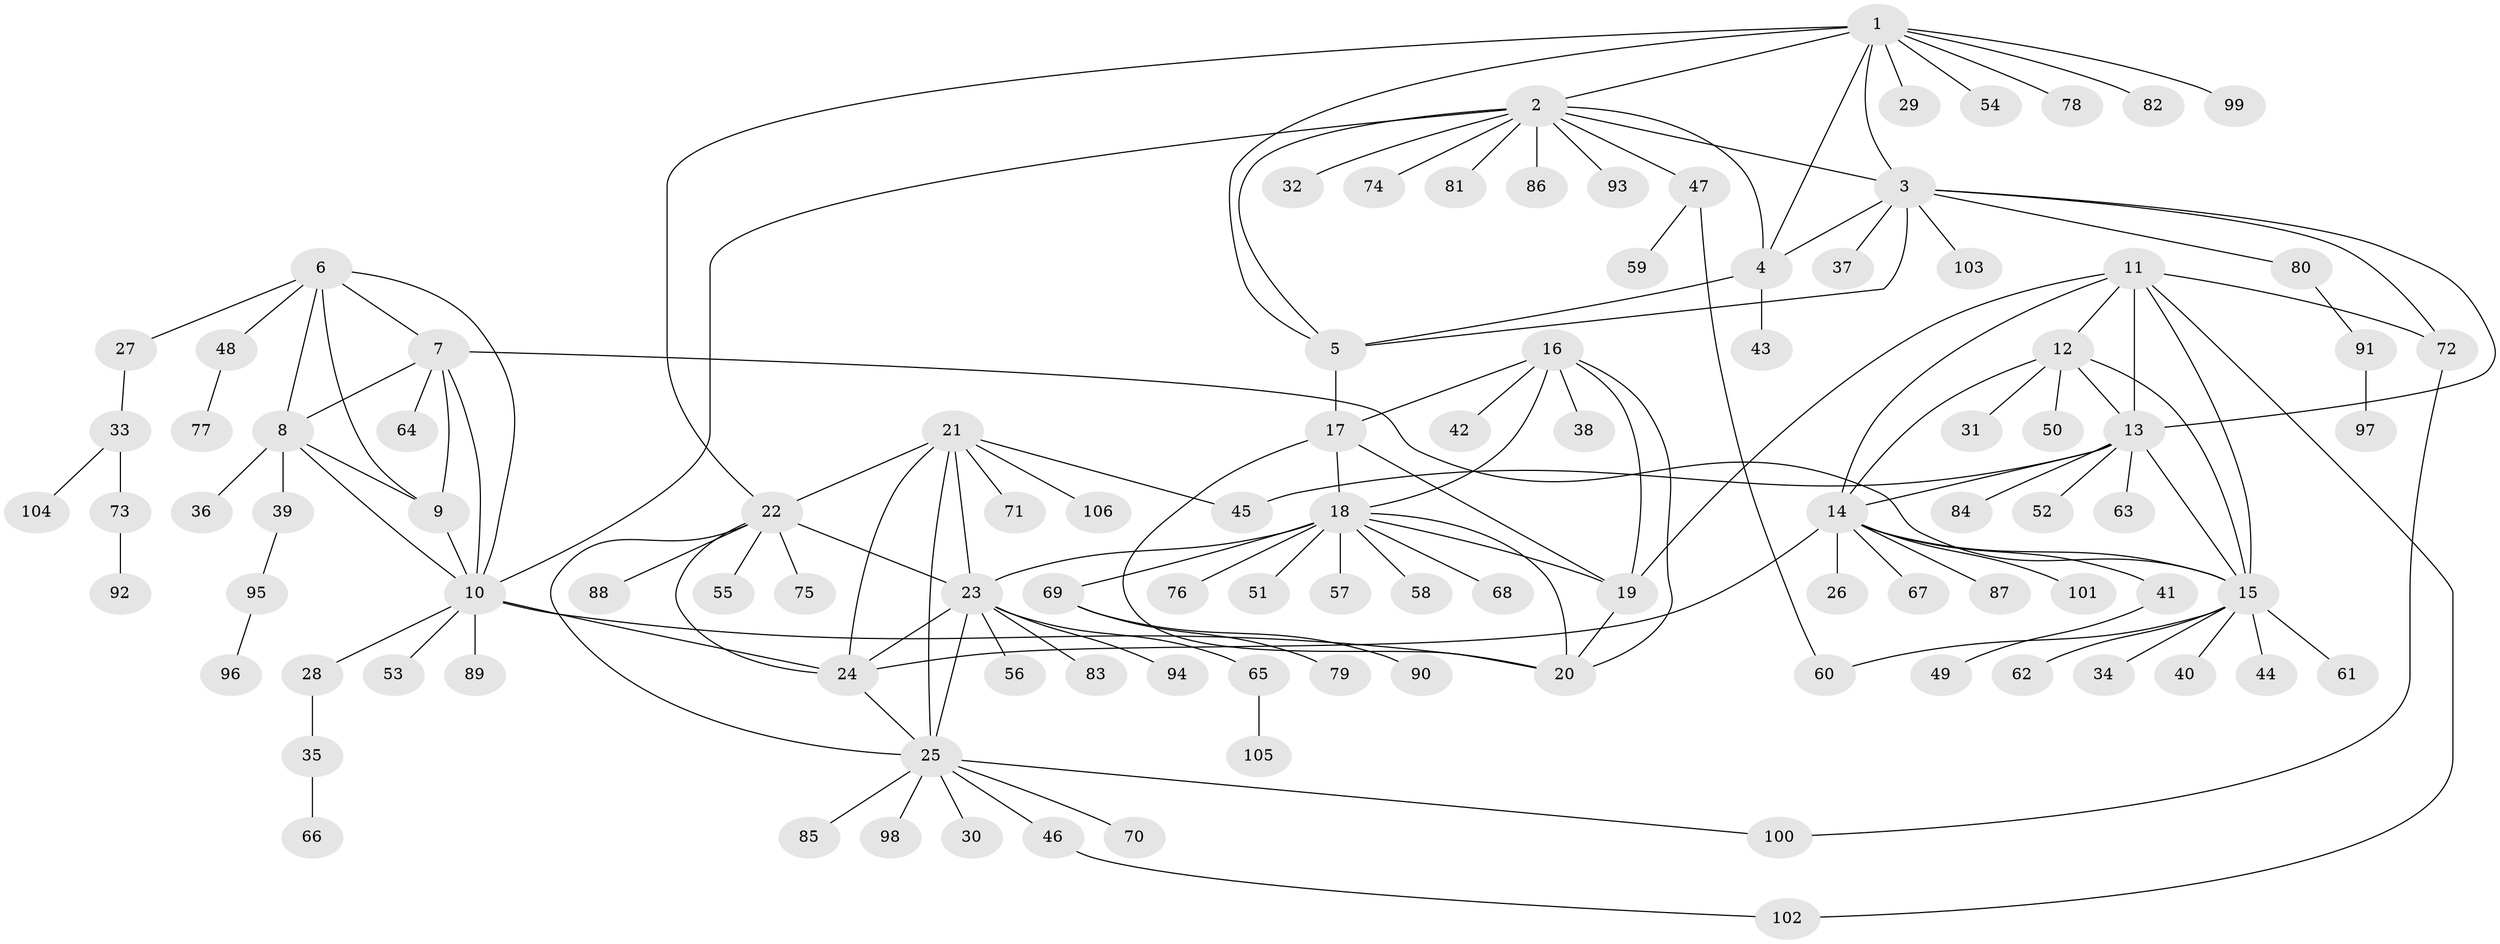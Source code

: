 // coarse degree distribution, {10: 0.031746031746031744, 8: 0.031746031746031744, 4: 0.047619047619047616, 6: 0.07936507936507936, 11: 0.015873015873015872, 5: 0.047619047619047616, 13: 0.015873015873015872, 3: 0.031746031746031744, 9: 0.015873015873015872, 1: 0.6349206349206349, 2: 0.047619047619047616}
// Generated by graph-tools (version 1.1) at 2025/19/03/04/25 18:19:52]
// undirected, 106 vertices, 146 edges
graph export_dot {
graph [start="1"]
  node [color=gray90,style=filled];
  1;
  2;
  3;
  4;
  5;
  6;
  7;
  8;
  9;
  10;
  11;
  12;
  13;
  14;
  15;
  16;
  17;
  18;
  19;
  20;
  21;
  22;
  23;
  24;
  25;
  26;
  27;
  28;
  29;
  30;
  31;
  32;
  33;
  34;
  35;
  36;
  37;
  38;
  39;
  40;
  41;
  42;
  43;
  44;
  45;
  46;
  47;
  48;
  49;
  50;
  51;
  52;
  53;
  54;
  55;
  56;
  57;
  58;
  59;
  60;
  61;
  62;
  63;
  64;
  65;
  66;
  67;
  68;
  69;
  70;
  71;
  72;
  73;
  74;
  75;
  76;
  77;
  78;
  79;
  80;
  81;
  82;
  83;
  84;
  85;
  86;
  87;
  88;
  89;
  90;
  91;
  92;
  93;
  94;
  95;
  96;
  97;
  98;
  99;
  100;
  101;
  102;
  103;
  104;
  105;
  106;
  1 -- 2;
  1 -- 3;
  1 -- 4;
  1 -- 5;
  1 -- 22;
  1 -- 29;
  1 -- 54;
  1 -- 78;
  1 -- 82;
  1 -- 99;
  2 -- 3;
  2 -- 4;
  2 -- 5;
  2 -- 10;
  2 -- 32;
  2 -- 47;
  2 -- 74;
  2 -- 81;
  2 -- 86;
  2 -- 93;
  3 -- 4;
  3 -- 5;
  3 -- 13;
  3 -- 37;
  3 -- 72;
  3 -- 80;
  3 -- 103;
  4 -- 5;
  4 -- 43;
  5 -- 17;
  6 -- 7;
  6 -- 8;
  6 -- 9;
  6 -- 10;
  6 -- 27;
  6 -- 48;
  7 -- 8;
  7 -- 9;
  7 -- 10;
  7 -- 15;
  7 -- 64;
  8 -- 9;
  8 -- 10;
  8 -- 36;
  8 -- 39;
  9 -- 10;
  10 -- 20;
  10 -- 24;
  10 -- 28;
  10 -- 53;
  10 -- 89;
  11 -- 12;
  11 -- 13;
  11 -- 14;
  11 -- 15;
  11 -- 19;
  11 -- 72;
  11 -- 102;
  12 -- 13;
  12 -- 14;
  12 -- 15;
  12 -- 31;
  12 -- 50;
  13 -- 14;
  13 -- 15;
  13 -- 45;
  13 -- 52;
  13 -- 63;
  13 -- 84;
  14 -- 15;
  14 -- 24;
  14 -- 26;
  14 -- 41;
  14 -- 67;
  14 -- 87;
  14 -- 101;
  15 -- 34;
  15 -- 40;
  15 -- 44;
  15 -- 60;
  15 -- 61;
  15 -- 62;
  16 -- 17;
  16 -- 18;
  16 -- 19;
  16 -- 20;
  16 -- 38;
  16 -- 42;
  17 -- 18;
  17 -- 19;
  17 -- 20;
  18 -- 19;
  18 -- 20;
  18 -- 23;
  18 -- 51;
  18 -- 57;
  18 -- 58;
  18 -- 68;
  18 -- 69;
  18 -- 76;
  19 -- 20;
  21 -- 22;
  21 -- 23;
  21 -- 24;
  21 -- 25;
  21 -- 45;
  21 -- 71;
  21 -- 106;
  22 -- 23;
  22 -- 24;
  22 -- 25;
  22 -- 55;
  22 -- 75;
  22 -- 88;
  23 -- 24;
  23 -- 25;
  23 -- 56;
  23 -- 65;
  23 -- 83;
  23 -- 94;
  24 -- 25;
  25 -- 30;
  25 -- 46;
  25 -- 70;
  25 -- 85;
  25 -- 98;
  25 -- 100;
  27 -- 33;
  28 -- 35;
  33 -- 73;
  33 -- 104;
  35 -- 66;
  39 -- 95;
  41 -- 49;
  46 -- 102;
  47 -- 59;
  47 -- 60;
  48 -- 77;
  65 -- 105;
  69 -- 79;
  69 -- 90;
  72 -- 100;
  73 -- 92;
  80 -- 91;
  91 -- 97;
  95 -- 96;
}
